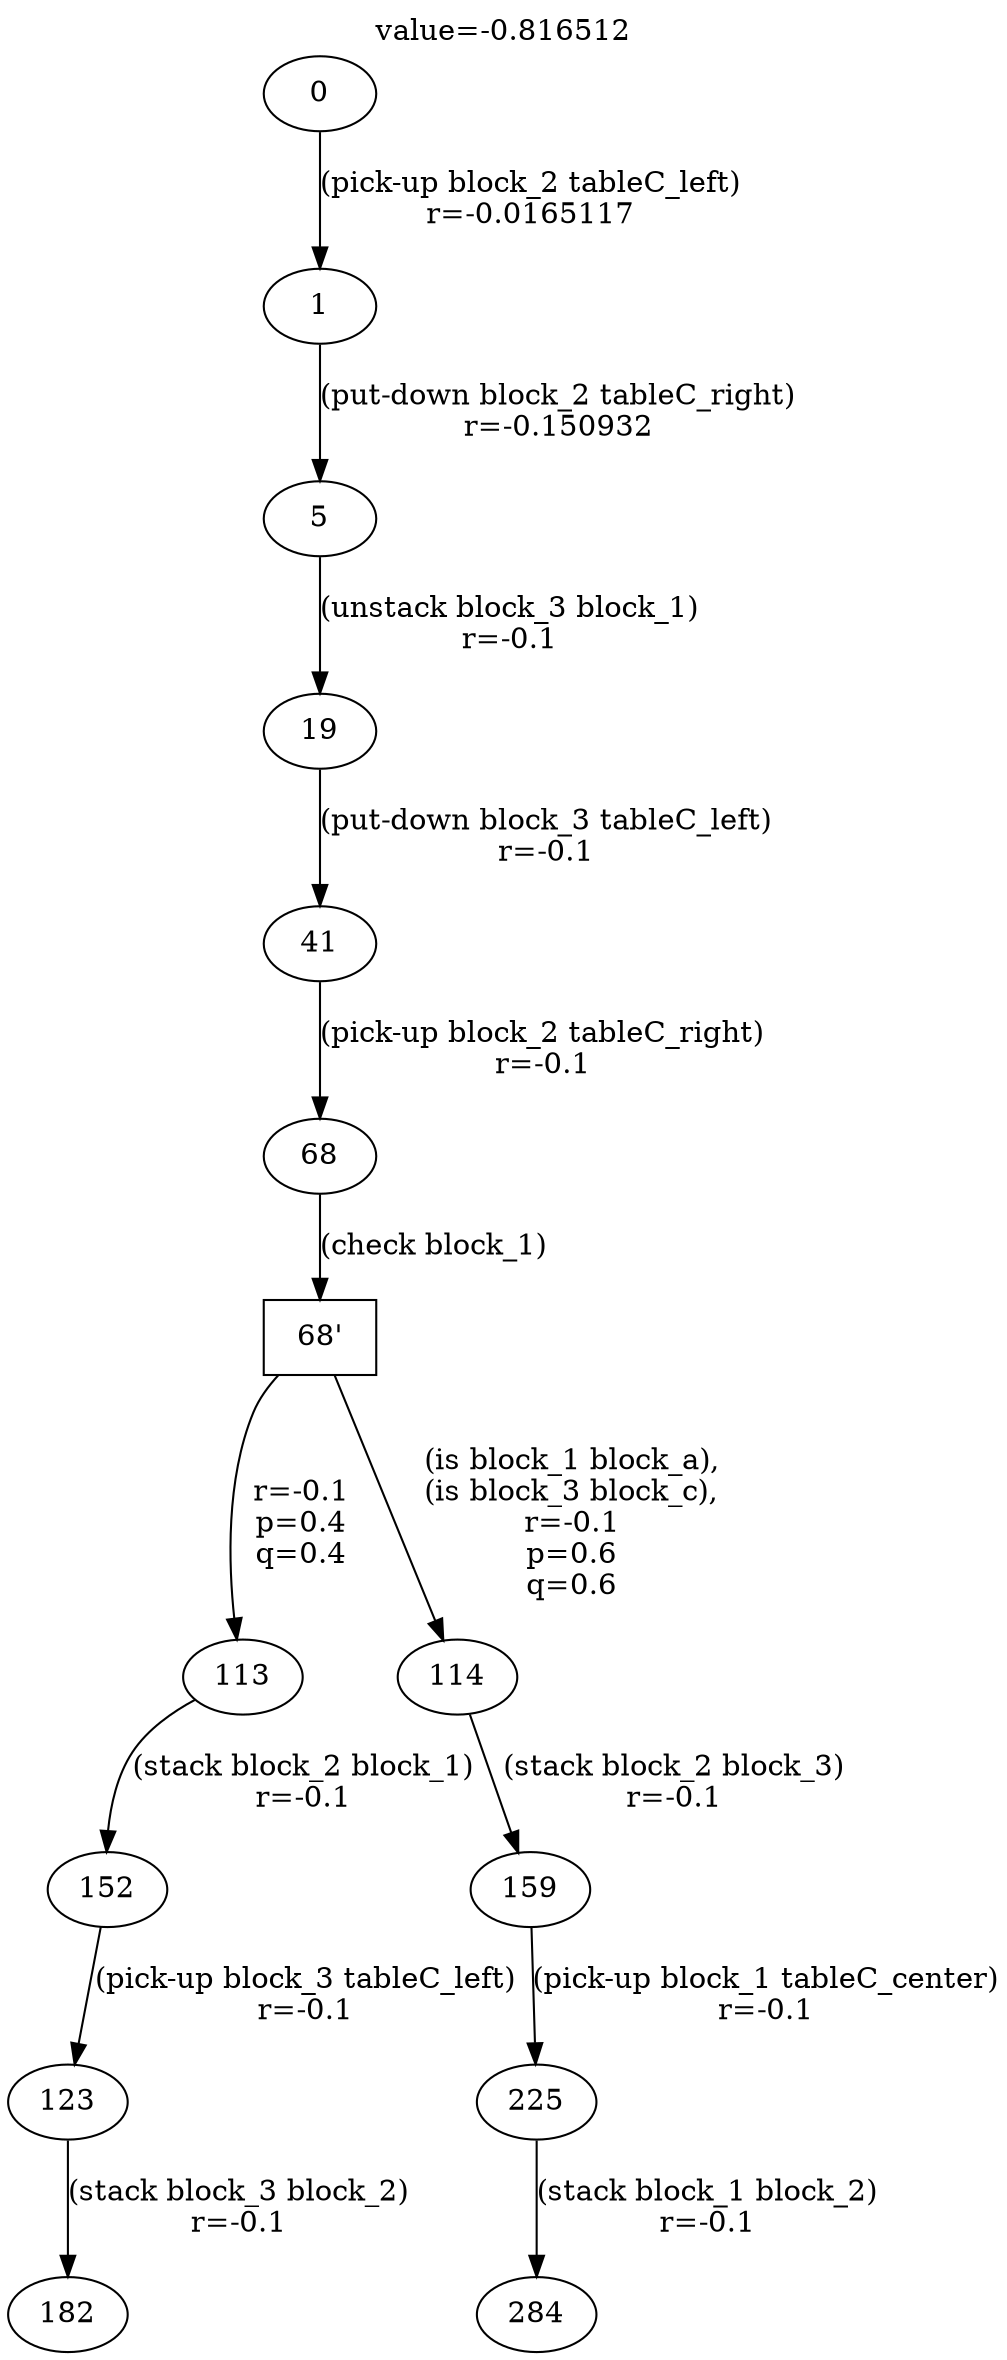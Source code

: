 digraph g{
label="value=-0.816512"
labelloc=top
0->1 [ label="(pick-up block_2 tableC_left)
r=-0.0165117" ];
1->5 [ label="(put-down block_2 tableC_right)
r=-0.150932" ];
5->19 [ label="(unstack block_3 block_1)
r=-0.1" ];
19->41 [ label="(put-down block_3 tableC_left)
r=-0.1" ];
41->68 [ label="(pick-up block_2 tableC_right)
r=-0.1" ];
"68'" [ shape=box ] ;
68->"68'" [ label="(check block_1)" ];
"68'"->113 [ label="
r=-0.1
p=0.4
q=0.4" ];
113->152 [ label="(stack block_2 block_1)
r=-0.1" ];
152->123 [ label="(pick-up block_3 tableC_left)
r=-0.1" ];
123->182 [ label="(stack block_3 block_2)
r=-0.1" ];
"68'"->114 [ label="
(is block_1 block_a),
(is block_3 block_c),
r=-0.1
p=0.6
q=0.6" ];
114->159 [ label="(stack block_2 block_3)
r=-0.1" ];
159->225 [ label="(pick-up block_1 tableC_center)
r=-0.1" ];
225->284 [ label="(stack block_1 block_2)
r=-0.1" ];
}
